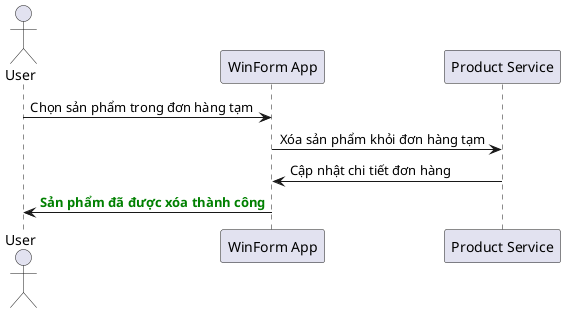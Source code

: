 @startuml
actor User
participant "WinForm App" as App
participant "Product Service" as ProdService

User -> App: Chọn sản phẩm trong đơn hàng tạm
App -> ProdService: Xóa sản phẩm khỏi đơn hàng tạm
ProdService -> App: Cập nhật chi tiết đơn hàng
App -> User: <font color=green><b>Sản phẩm đã được xóa thành công</b></font>
@enduml
